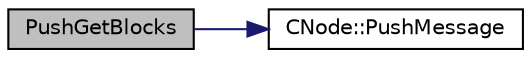 digraph "PushGetBlocks"
{
  edge [fontname="Helvetica",fontsize="10",labelfontname="Helvetica",labelfontsize="10"];
  node [fontname="Helvetica",fontsize="10",shape=record];
  rankdir="LR";
  Node5006 [label="PushGetBlocks",height=0.2,width=0.4,color="black", fillcolor="grey75", style="filled", fontcolor="black"];
  Node5006 -> Node5007 [color="midnightblue",fontsize="10",style="solid",fontname="Helvetica"];
  Node5007 [label="CNode::PushMessage",height=0.2,width=0.4,color="black", fillcolor="white", style="filled",URL="$d1/d64/class_c_node.html#a204fda3d33404cb37698c085b1583ab2"];
}

